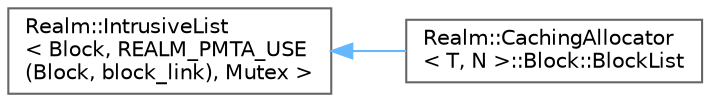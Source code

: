 digraph "Graphical Class Hierarchy"
{
 // LATEX_PDF_SIZE
  bgcolor="transparent";
  edge [fontname=Helvetica,fontsize=10,labelfontname=Helvetica,labelfontsize=10];
  node [fontname=Helvetica,fontsize=10,shape=box,height=0.2,width=0.4];
  rankdir="LR";
  Node0 [id="Node000000",label="Realm::IntrusiveList\l\< Block, REALM_PMTA_USE\l(Block, block_link), Mutex \>",height=0.2,width=0.4,color="grey40", fillcolor="white", style="filled",URL="$classRealm_1_1IntrusiveList.html",tooltip=" "];
  Node0 -> Node1 [id="edge167_Node000000_Node000001",dir="back",color="steelblue1",style="solid",tooltip=" "];
  Node1 [id="Node000001",label="Realm::CachingAllocator\l\< T, N \>::Block::BlockList",height=0.2,width=0.4,color="grey40", fillcolor="white", style="filled",URL="$structRealm_1_1CachingAllocator_1_1Block_1_1BlockList.html",tooltip=" "];
}
